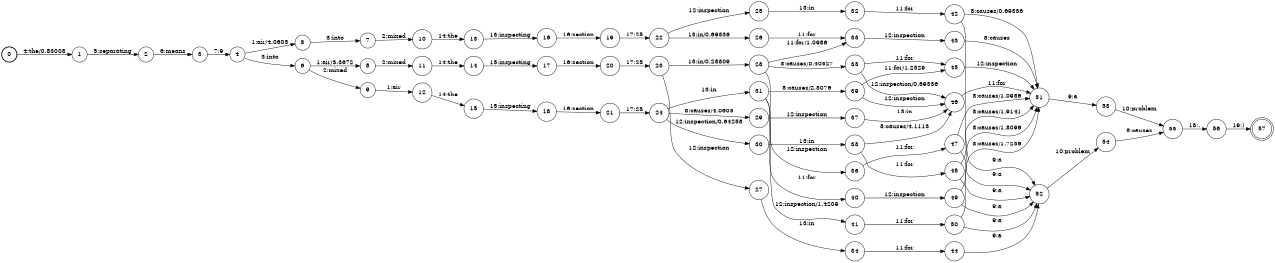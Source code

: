digraph FST {
rankdir = LR;
size = "8.5,11";
label = "";
center = 1;
orientation = Portrait;
ranksep = "0.4";
nodesep = "0.25";
0 [label = "0", shape = circle, style = bold, fontsize = 14]
	0 -> 1 [label = "4:the/0.83008", fontsize = 14];
1 [label = "1", shape = circle, style = solid, fontsize = 14]
	1 -> 2 [label = "5:separating", fontsize = 14];
2 [label = "2", shape = circle, style = solid, fontsize = 14]
	2 -> 3 [label = "6:means", fontsize = 14];
3 [label = "3", shape = circle, style = solid, fontsize = 14]
	3 -> 4 [label = "7:9", fontsize = 14];
4 [label = "4", shape = circle, style = solid, fontsize = 14]
	4 -> 5 [label = "1:air/4.0605", fontsize = 14];
	4 -> 6 [label = "3:into", fontsize = 14];
5 [label = "5", shape = circle, style = solid, fontsize = 14]
	5 -> 7 [label = "3:into", fontsize = 14];
6 [label = "6", shape = circle, style = solid, fontsize = 14]
	6 -> 8 [label = "1:air/3.3672", fontsize = 14];
	6 -> 9 [label = "2:mixed", fontsize = 14];
7 [label = "7", shape = circle, style = solid, fontsize = 14]
	7 -> 10 [label = "2:mixed", fontsize = 14];
8 [label = "8", shape = circle, style = solid, fontsize = 14]
	8 -> 11 [label = "2:mixed", fontsize = 14];
9 [label = "9", shape = circle, style = solid, fontsize = 14]
	9 -> 12 [label = "1:air", fontsize = 14];
10 [label = "10", shape = circle, style = solid, fontsize = 14]
	10 -> 13 [label = "14:the", fontsize = 14];
11 [label = "11", shape = circle, style = solid, fontsize = 14]
	11 -> 14 [label = "14:the", fontsize = 14];
12 [label = "12", shape = circle, style = solid, fontsize = 14]
	12 -> 15 [label = "14:the", fontsize = 14];
13 [label = "13", shape = circle, style = solid, fontsize = 14]
	13 -> 16 [label = "15:inspecting", fontsize = 14];
14 [label = "14", shape = circle, style = solid, fontsize = 14]
	14 -> 17 [label = "15:inspecting", fontsize = 14];
15 [label = "15", shape = circle, style = solid, fontsize = 14]
	15 -> 18 [label = "15:inspecting", fontsize = 14];
16 [label = "16", shape = circle, style = solid, fontsize = 14]
	16 -> 19 [label = "16:section", fontsize = 14];
17 [label = "17", shape = circle, style = solid, fontsize = 14]
	17 -> 20 [label = "16:section", fontsize = 14];
18 [label = "18", shape = circle, style = solid, fontsize = 14]
	18 -> 21 [label = "16:section", fontsize = 14];
19 [label = "19", shape = circle, style = solid, fontsize = 14]
	19 -> 22 [label = "17:25", fontsize = 14];
20 [label = "20", shape = circle, style = solid, fontsize = 14]
	20 -> 23 [label = "17:25", fontsize = 14];
21 [label = "21", shape = circle, style = solid, fontsize = 14]
	21 -> 24 [label = "17:25", fontsize = 14];
22 [label = "22", shape = circle, style = solid, fontsize = 14]
	22 -> 25 [label = "12:inspection", fontsize = 14];
	22 -> 26 [label = "13:in/0.69336", fontsize = 14];
23 [label = "23", shape = circle, style = solid, fontsize = 14]
	23 -> 27 [label = "12:inspection", fontsize = 14];
	23 -> 28 [label = "13:in/0.28809", fontsize = 14];
24 [label = "24", shape = circle, style = solid, fontsize = 14]
	24 -> 29 [label = "8:causes/4.0605", fontsize = 14];
	24 -> 30 [label = "12:inspection/0.64258", fontsize = 14];
	24 -> 31 [label = "13:in", fontsize = 14];
25 [label = "25", shape = circle, style = solid, fontsize = 14]
	25 -> 32 [label = "13:in", fontsize = 14];
26 [label = "26", shape = circle, style = solid, fontsize = 14]
	26 -> 33 [label = "11:for", fontsize = 14];
27 [label = "27", shape = circle, style = solid, fontsize = 14]
	27 -> 34 [label = "13:in", fontsize = 14];
28 [label = "28", shape = circle, style = solid, fontsize = 14]
	28 -> 35 [label = "8:causes/0.40527", fontsize = 14];
	28 -> 33 [label = "11:for/1.0986", fontsize = 14];
	28 -> 36 [label = "12:inspection", fontsize = 14];
29 [label = "29", shape = circle, style = solid, fontsize = 14]
	29 -> 37 [label = "12:inspection", fontsize = 14];
30 [label = "30", shape = circle, style = solid, fontsize = 14]
	30 -> 38 [label = "13:in", fontsize = 14];
31 [label = "31", shape = circle, style = solid, fontsize = 14]
	31 -> 39 [label = "8:causes/2.8076", fontsize = 14];
	31 -> 40 [label = "11:for", fontsize = 14];
	31 -> 41 [label = "12:inspection/1.4209", fontsize = 14];
32 [label = "32", shape = circle, style = solid, fontsize = 14]
	32 -> 42 [label = "11:for", fontsize = 14];
33 [label = "33", shape = circle, style = solid, fontsize = 14]
	33 -> 43 [label = "12:inspection", fontsize = 14];
34 [label = "34", shape = circle, style = solid, fontsize = 14]
	34 -> 44 [label = "11:for", fontsize = 14];
35 [label = "35", shape = circle, style = solid, fontsize = 14]
	35 -> 45 [label = "11:for", fontsize = 14];
	35 -> 46 [label = "12:inspection/0.69336", fontsize = 14];
36 [label = "36", shape = circle, style = solid, fontsize = 14]
	36 -> 47 [label = "11:for", fontsize = 14];
37 [label = "37", shape = circle, style = solid, fontsize = 14]
	37 -> 46 [label = "13:in", fontsize = 14];
38 [label = "38", shape = circle, style = solid, fontsize = 14]
	38 -> 46 [label = "8:causes/4.1113", fontsize = 14];
	38 -> 48 [label = "11:for", fontsize = 14];
39 [label = "39", shape = circle, style = solid, fontsize = 14]
	39 -> 45 [label = "11:for/1.2529", fontsize = 14];
	39 -> 46 [label = "12:inspection", fontsize = 14];
40 [label = "40", shape = circle, style = solid, fontsize = 14]
	40 -> 49 [label = "12:inspection", fontsize = 14];
41 [label = "41", shape = circle, style = solid, fontsize = 14]
	41 -> 50 [label = "11:for", fontsize = 14];
42 [label = "42", shape = circle, style = solid, fontsize = 14]
	42 -> 51 [label = "8:causes/0.69336", fontsize = 14];
	42 -> 52 [label = "9:a", fontsize = 14];
43 [label = "43", shape = circle, style = solid, fontsize = 14]
	43 -> 51 [label = "8:causes", fontsize = 14];
44 [label = "44", shape = circle, style = solid, fontsize = 14]
	44 -> 52 [label = "9:a", fontsize = 14];
45 [label = "45", shape = circle, style = solid, fontsize = 14]
	45 -> 51 [label = "12:inspection", fontsize = 14];
46 [label = "46", shape = circle, style = solid, fontsize = 14]
	46 -> 51 [label = "11:for", fontsize = 14];
47 [label = "47", shape = circle, style = solid, fontsize = 14]
	47 -> 51 [label = "8:causes/1.0986", fontsize = 14];
	47 -> 52 [label = "9:a", fontsize = 14];
48 [label = "48", shape = circle, style = solid, fontsize = 14]
	48 -> 51 [label = "8:causes/1.9141", fontsize = 14];
	48 -> 52 [label = "9:a", fontsize = 14];
49 [label = "49", shape = circle, style = solid, fontsize = 14]
	49 -> 51 [label = "8:causes/1.8096", fontsize = 14];
	49 -> 52 [label = "9:a", fontsize = 14];
50 [label = "50", shape = circle, style = solid, fontsize = 14]
	50 -> 51 [label = "8:causes/1.7236", fontsize = 14];
	50 -> 52 [label = "9:a", fontsize = 14];
51 [label = "51", shape = circle, style = solid, fontsize = 14]
	51 -> 53 [label = "9:a", fontsize = 14];
52 [label = "52", shape = circle, style = solid, fontsize = 14]
	52 -> 54 [label = "10:problem", fontsize = 14];
53 [label = "53", shape = circle, style = solid, fontsize = 14]
	53 -> 55 [label = "10:problem", fontsize = 14];
54 [label = "54", shape = circle, style = solid, fontsize = 14]
	54 -> 55 [label = "8:causes", fontsize = 14];
55 [label = "55", shape = circle, style = solid, fontsize = 14]
	55 -> 56 [label = "18:.", fontsize = 14];
56 [label = "56", shape = circle, style = solid, fontsize = 14]
	56 -> 57 [label = "19:)", fontsize = 14];
57 [label = "57", shape = doublecircle, style = solid, fontsize = 14]
}
